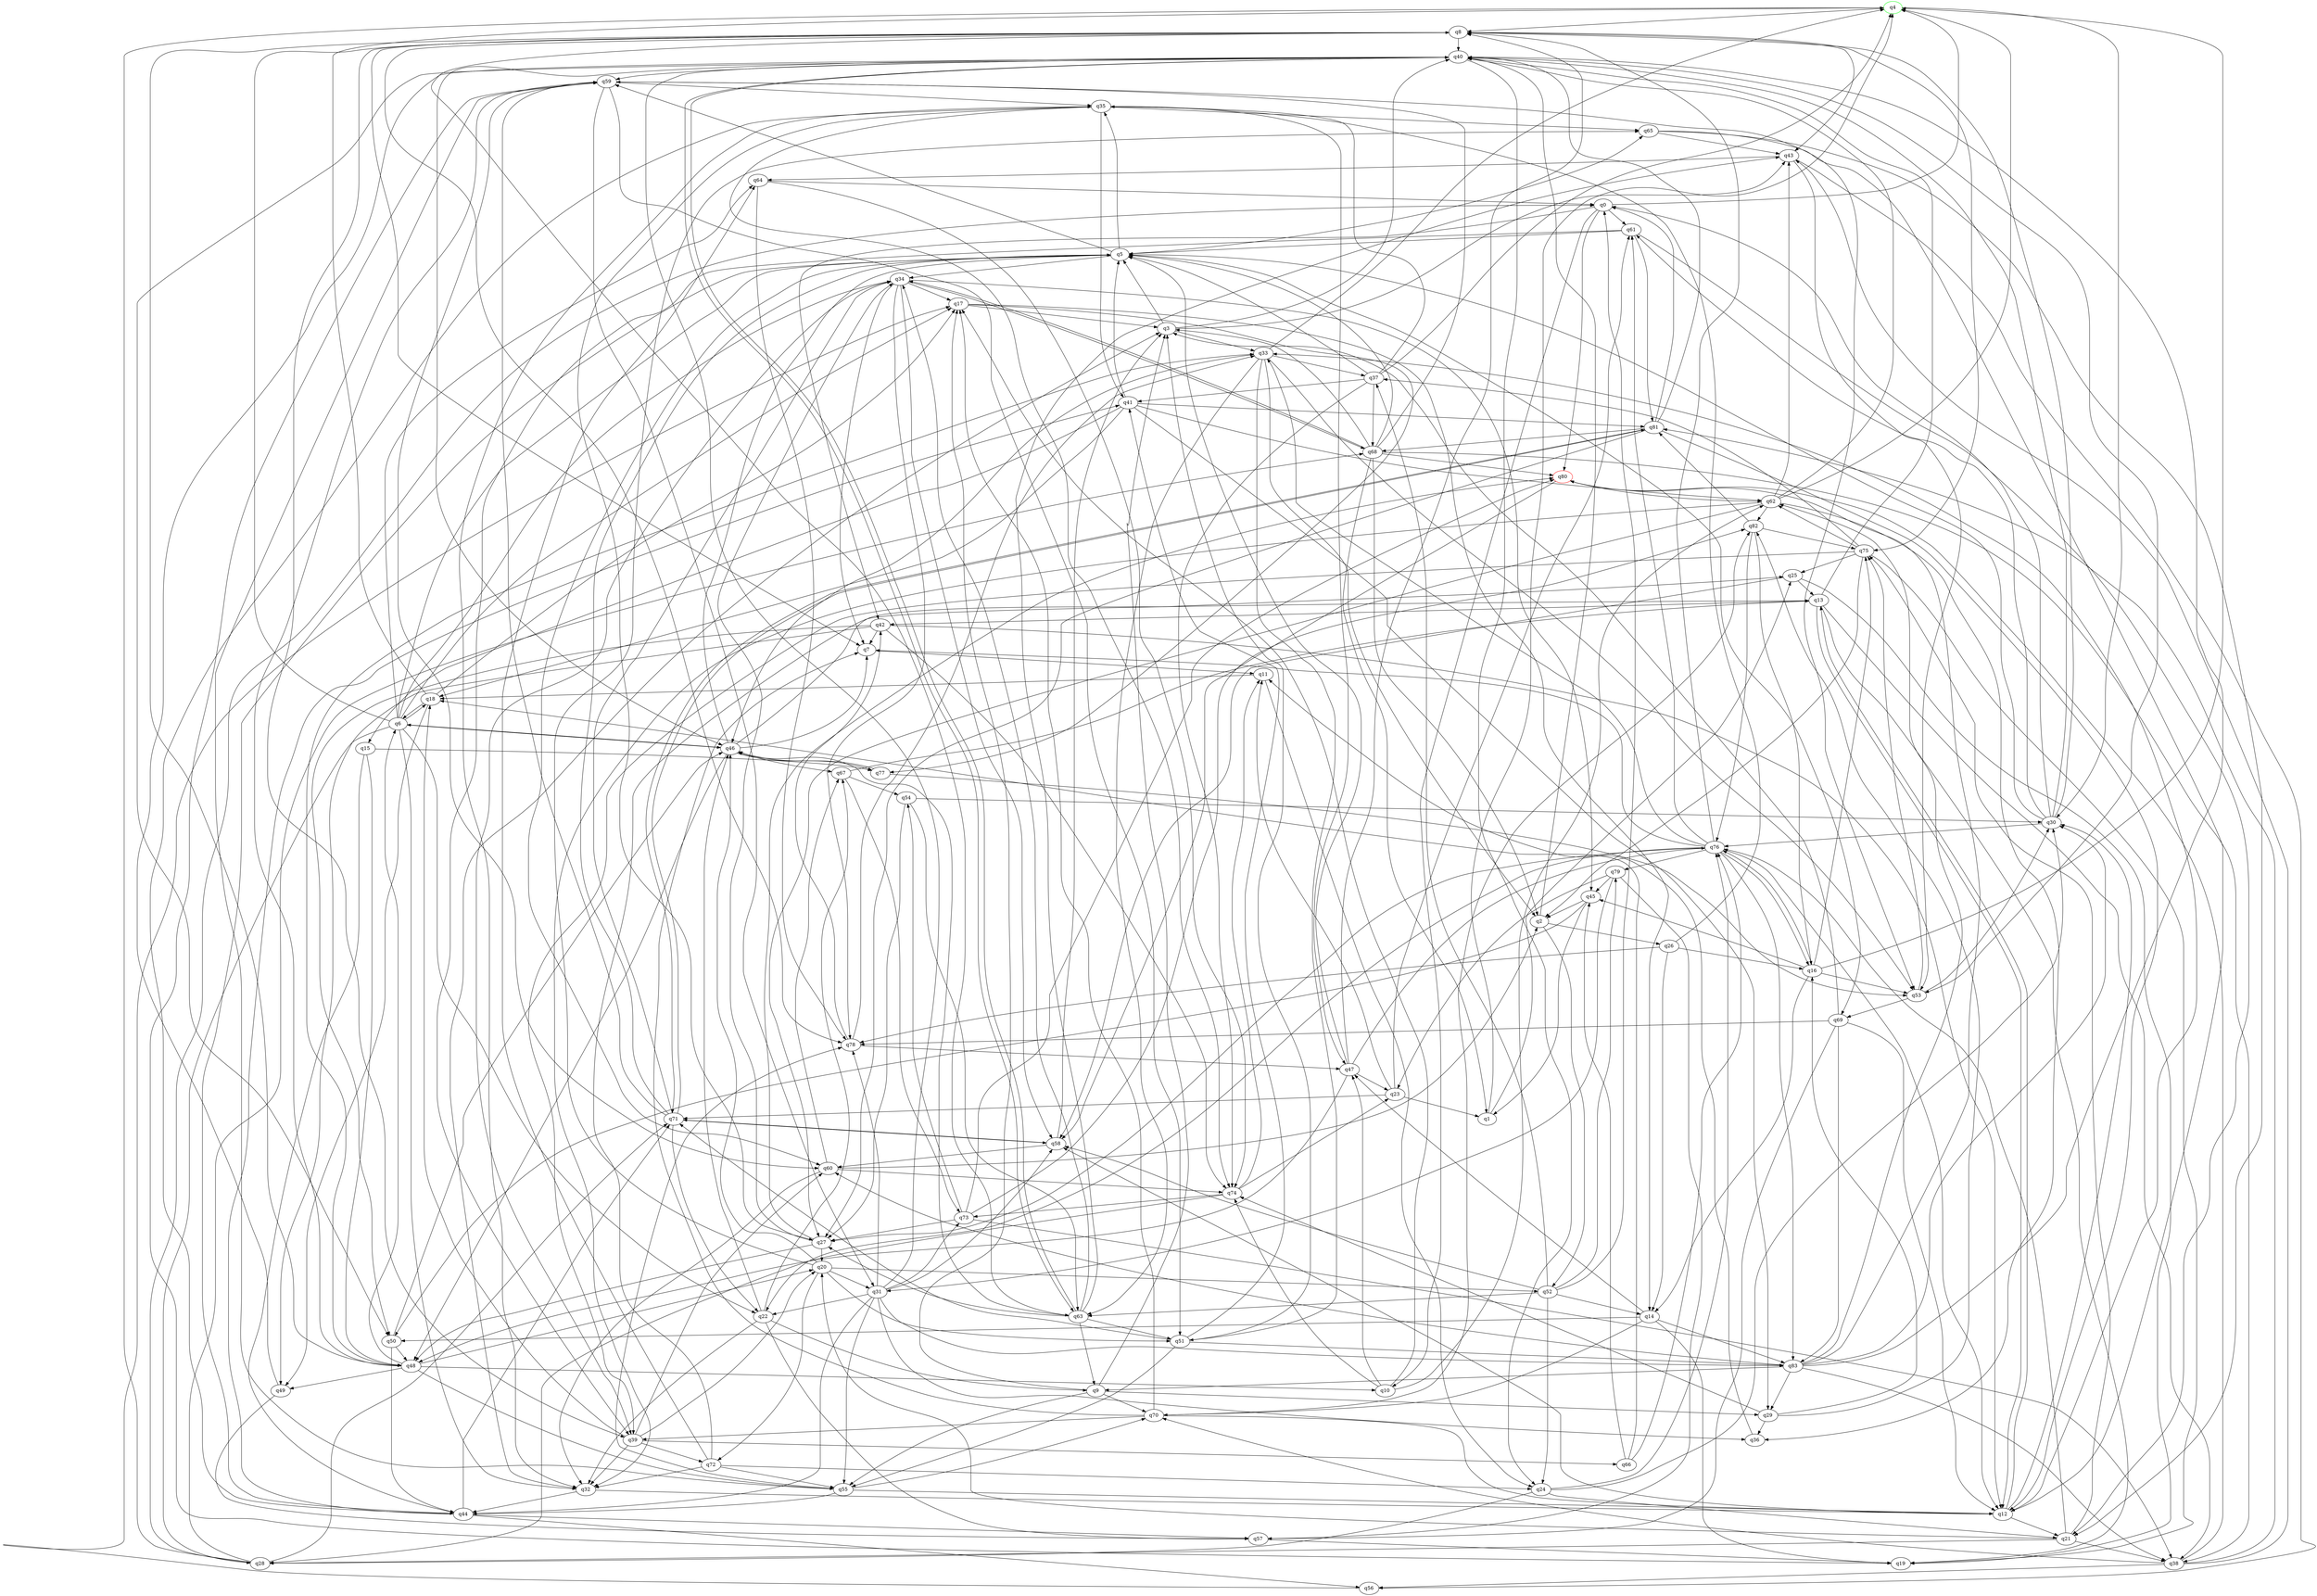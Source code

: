 digraph A{
q4 [initial=1,color=green];
q80 [final=1,color=red];
q0 -> q4;
q0 -> q10;
q0 -> q42;
q0 -> q61;
q0 -> q80;
q1 -> q4;
q1 -> q25;
q2 -> q26;
q2 -> q40;
q2 -> q52;
q3 -> q5;
q3 -> q33;
q3 -> q40;
q3 -> q43;
q4 -> q8;
q4 -> q30;
q5 -> q34;
q5 -> q35;
q5 -> q44;
q5 -> q59;
q5 -> q60;
q5 -> q65;
q5 -> q69;
q6 -> q5;
q6 -> q8;
q6 -> q17;
q6 -> q18;
q6 -> q22;
q6 -> q28;
q6 -> q32;
q6 -> q34;
q6 -> q46;
q6 -> q64;
q7 -> q11;
q8 -> q7;
q8 -> q39;
q8 -> q40;
q8 -> q43;
q8 -> q48;
q8 -> q63;
q8 -> q75;
q8 -> q78;
q9 -> q3;
q9 -> q17;
q9 -> q29;
q9 -> q55;
q9 -> q70;
q10 -> q17;
q10 -> q47;
q10 -> q62;
q10 -> q74;
q11 -> q18;
q11 -> q24;
q12 -> q13;
q12 -> q21;
q12 -> q30;
q12 -> q33;
q12 -> q58;
q13 -> q12;
q13 -> q19;
q13 -> q38;
q13 -> q40;
q13 -> q42;
q14 -> q19;
q14 -> q47;
q14 -> q50;
q14 -> q70;
q14 -> q83;
q15 -> q44;
q15 -> q48;
q15 -> q77;
q16 -> q4;
q16 -> q14;
q16 -> q45;
q16 -> q53;
q16 -> q75;
q16 -> q76;
q17 -> q3;
q17 -> q14;
q17 -> q77;
q18 -> q4;
q18 -> q6;
q18 -> q17;
q18 -> q49;
q20 -> q31;
q20 -> q46;
q20 -> q51;
q20 -> q52;
q20 -> q65;
q20 -> q72;
q21 -> q20;
q21 -> q28;
q21 -> q38;
q21 -> q75;
q21 -> q76;
q22 -> q9;
q22 -> q32;
q22 -> q46;
q22 -> q57;
q22 -> q67;
q23 -> q1;
q23 -> q11;
q23 -> q61;
q23 -> q71;
q24 -> q21;
q24 -> q28;
q24 -> q30;
q24 -> q76;
q25 -> q13;
q25 -> q19;
q25 -> q58;
q26 -> q14;
q26 -> q16;
q26 -> q35;
q26 -> q78;
q27 -> q20;
q27 -> q34;
q27 -> q48;
q27 -> q80;
q28 -> q0;
q28 -> q4;
q28 -> q68;
q28 -> q71;
q29 -> q16;
q29 -> q36;
q29 -> q74;
q29 -> q82;
q30 -> q0;
q30 -> q5;
q30 -> q8;
q30 -> q40;
q30 -> q61;
q30 -> q76;
q31 -> q22;
q31 -> q36;
q31 -> q40;
q31 -> q44;
q31 -> q55;
q31 -> q58;
q31 -> q73;
q31 -> q78;
q31 -> q83;
q32 -> q3;
q32 -> q12;
q32 -> q44;
q33 -> q2;
q33 -> q4;
q33 -> q37;
q33 -> q46;
q33 -> q51;
q33 -> q53;
q33 -> q63;
q34 -> q7;
q34 -> q17;
q34 -> q39;
q34 -> q45;
q34 -> q58;
q34 -> q68;
q34 -> q78;
q35 -> q27;
q35 -> q32;
q35 -> q41;
q35 -> q47;
q35 -> q65;
q35 -> q74;
q36 -> q11;
q37 -> q4;
q37 -> q5;
q37 -> q35;
q37 -> q41;
q37 -> q68;
q37 -> q74;
q38 -> q43;
q38 -> q56;
q38 -> q70;
q38 -> q80;
q38 -> q81;
q39 -> q18;
q39 -> q20;
q39 -> q32;
q39 -> q60;
q39 -> q66;
q39 -> q72;
q40 -> q24;
q40 -> q46;
q40 -> q50;
q40 -> q53;
q40 -> q59;
q40 -> q63;
q41 -> q5;
q41 -> q15;
q41 -> q18;
q41 -> q29;
q41 -> q62;
q41 -> q81;
q42 -> q7;
q42 -> q12;
q42 -> q49;
q42 -> q50;
q42 -> q74;
q43 -> q53;
q43 -> q56;
q43 -> q64;
q44 -> q35;
q44 -> q41;
q44 -> q56;
q44 -> q57;
q44 -> q71;
q45 -> q1;
q45 -> q2;
q45 -> q50;
q46 -> q5;
q46 -> q6;
q46 -> q7;
q46 -> q25;
q46 -> q48;
q46 -> q67;
q46 -> q77;
q47 -> q5;
q47 -> q8;
q47 -> q23;
q47 -> q48;
q47 -> q76;
q48 -> q6;
q48 -> q10;
q48 -> q20;
q48 -> q33;
q48 -> q49;
q48 -> q55;
q48 -> q59;
q49 -> q40;
q49 -> q57;
q50 -> q44;
q50 -> q46;
q50 -> q48;
q51 -> q3;
q51 -> q41;
q51 -> q55;
q51 -> q71;
q51 -> q83;
q52 -> q0;
q52 -> q14;
q52 -> q24;
q52 -> q37;
q52 -> q58;
q52 -> q63;
q52 -> q79;
q53 -> q30;
q53 -> q69;
q53 -> q75;
q54 -> q27;
q54 -> q30;
q54 -> q63;
q55 -> q12;
q55 -> q44;
q55 -> q59;
q55 -> q70;
q55 -> q78;
q56 -> q17;
q57 -> q19;
q58 -> q3;
q58 -> q60;
q58 -> q71;
q59 -> q19;
q59 -> q31;
q59 -> q35;
q59 -> q51;
q59 -> q53;
q59 -> q60;
q60 -> q2;
q60 -> q32;
q60 -> q67;
q60 -> q74;
q61 -> q5;
q61 -> q21;
q61 -> q39;
q61 -> q81;
q62 -> q4;
q62 -> q27;
q62 -> q32;
q62 -> q36;
q62 -> q40;
q62 -> q43;
q62 -> q82;
q63 -> q9;
q63 -> q27;
q63 -> q34;
q63 -> q40;
q63 -> q43;
q63 -> q46;
q63 -> q51;
q64 -> q0;
q64 -> q74;
q64 -> q78;
q65 -> q12;
q65 -> q21;
q65 -> q43;
q66 -> q18;
q66 -> q45;
q66 -> q76;
q67 -> q13;
q67 -> q54;
q67 -> q73;
q68 -> q1;
q68 -> q2;
q68 -> q3;
q68 -> q5;
q68 -> q34;
q68 -> q38;
q68 -> q59;
q68 -> q80;
q69 -> q3;
q69 -> q12;
q69 -> q57;
q69 -> q78;
q69 -> q83;
q70 -> q7;
q70 -> q12;
q70 -> q17;
q70 -> q39;
q70 -> q82;
q71 -> q5;
q71 -> q22;
q71 -> q34;
q71 -> q58;
q71 -> q59;
q71 -> q81;
q72 -> q13;
q72 -> q24;
q72 -> q32;
q72 -> q55;
q72 -> q64;
q73 -> q27;
q73 -> q38;
q73 -> q54;
q73 -> q80;
q73 -> q82;
q74 -> q11;
q74 -> q23;
q74 -> q28;
q74 -> q73;
q75 -> q2;
q75 -> q19;
q75 -> q25;
q75 -> q37;
q75 -> q39;
q75 -> q62;
q76 -> q7;
q76 -> q8;
q76 -> q12;
q76 -> q16;
q76 -> q22;
q76 -> q27;
q76 -> q33;
q76 -> q61;
q76 -> q79;
q76 -> q83;
q77 -> q46;
q77 -> q53;
q78 -> q33;
q78 -> q42;
q78 -> q47;
q79 -> q23;
q79 -> q31;
q79 -> q45;
q79 -> q57;
q80 -> q58;
q80 -> q62;
q81 -> q0;
q81 -> q12;
q81 -> q27;
q81 -> q40;
q81 -> q68;
q81 -> q71;
q82 -> q16;
q82 -> q75;
q82 -> q76;
q82 -> q81;
q83 -> q9;
q83 -> q29;
q83 -> q30;
q83 -> q38;
q83 -> q40;
q83 -> q60;
q83 -> q62;
q83 -> q80;
}
